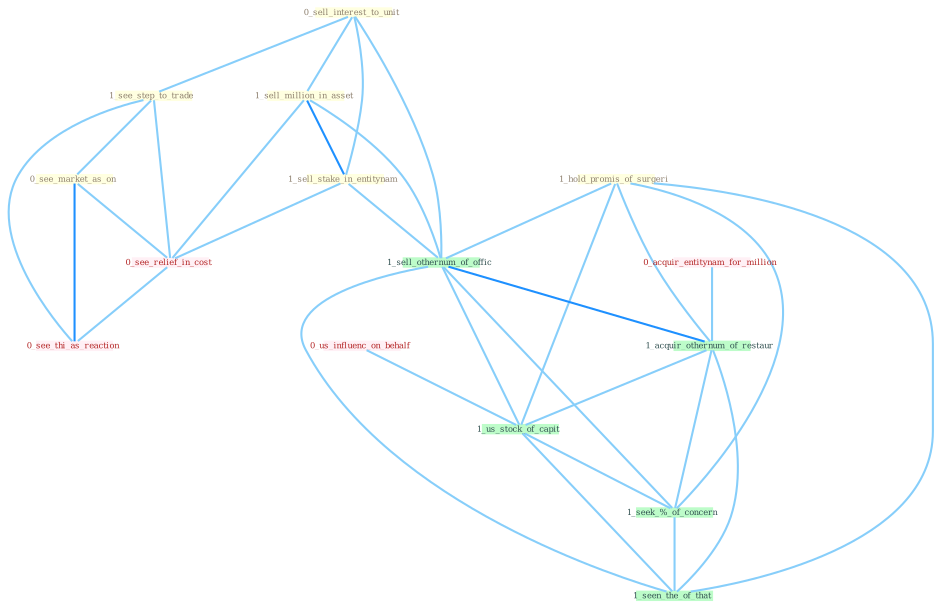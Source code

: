 Graph G{ 
    node
    [shape=polygon,style=filled,width=.5,height=.06,color="#BDFCC9",fixedsize=true,fontsize=4,
    fontcolor="#2f4f4f"];
    {node
    [color="#ffffe0", fontcolor="#8b7d6b"] "0_sell_interest_to_unit " "1_hold_promis_of_surgeri " "1_sell_million_in_asset " "1_see_step_to_trade " "0_see_market_as_on " "1_sell_stake_in_entitynam "}
{node [color="#fff0f5", fontcolor="#b22222"] "0_acquir_entitynam_for_million " "0_us_influenc_on_behalf " "0_see_relief_in_cost " "0_see_thi_as_reaction "}
edge [color="#B0E2FF"];

	"0_sell_interest_to_unit " -- "1_sell_million_in_asset " [w="1", color="#87cefa" ];
	"0_sell_interest_to_unit " -- "1_see_step_to_trade " [w="1", color="#87cefa" ];
	"0_sell_interest_to_unit " -- "1_sell_stake_in_entitynam " [w="1", color="#87cefa" ];
	"0_sell_interest_to_unit " -- "1_sell_othernum_of_offic " [w="1", color="#87cefa" ];
	"1_hold_promis_of_surgeri " -- "1_sell_othernum_of_offic " [w="1", color="#87cefa" ];
	"1_hold_promis_of_surgeri " -- "1_acquir_othernum_of_restaur " [w="1", color="#87cefa" ];
	"1_hold_promis_of_surgeri " -- "1_us_stock_of_capit " [w="1", color="#87cefa" ];
	"1_hold_promis_of_surgeri " -- "1_seek_%_of_concern " [w="1", color="#87cefa" ];
	"1_hold_promis_of_surgeri " -- "1_seen_the_of_that " [w="1", color="#87cefa" ];
	"1_sell_million_in_asset " -- "1_sell_stake_in_entitynam " [w="2", color="#1e90ff" , len=0.8];
	"1_sell_million_in_asset " -- "1_sell_othernum_of_offic " [w="1", color="#87cefa" ];
	"1_sell_million_in_asset " -- "0_see_relief_in_cost " [w="1", color="#87cefa" ];
	"1_see_step_to_trade " -- "0_see_market_as_on " [w="1", color="#87cefa" ];
	"1_see_step_to_trade " -- "0_see_relief_in_cost " [w="1", color="#87cefa" ];
	"1_see_step_to_trade " -- "0_see_thi_as_reaction " [w="1", color="#87cefa" ];
	"0_see_market_as_on " -- "0_see_relief_in_cost " [w="1", color="#87cefa" ];
	"0_see_market_as_on " -- "0_see_thi_as_reaction " [w="2", color="#1e90ff" , len=0.8];
	"1_sell_stake_in_entitynam " -- "1_sell_othernum_of_offic " [w="1", color="#87cefa" ];
	"1_sell_stake_in_entitynam " -- "0_see_relief_in_cost " [w="1", color="#87cefa" ];
	"0_acquir_entitynam_for_million " -- "1_acquir_othernum_of_restaur " [w="1", color="#87cefa" ];
	"1_sell_othernum_of_offic " -- "1_acquir_othernum_of_restaur " [w="2", color="#1e90ff" , len=0.8];
	"1_sell_othernum_of_offic " -- "1_us_stock_of_capit " [w="1", color="#87cefa" ];
	"1_sell_othernum_of_offic " -- "1_seek_%_of_concern " [w="1", color="#87cefa" ];
	"1_sell_othernum_of_offic " -- "1_seen_the_of_that " [w="1", color="#87cefa" ];
	"0_us_influenc_on_behalf " -- "1_us_stock_of_capit " [w="1", color="#87cefa" ];
	"0_see_relief_in_cost " -- "0_see_thi_as_reaction " [w="1", color="#87cefa" ];
	"1_acquir_othernum_of_restaur " -- "1_us_stock_of_capit " [w="1", color="#87cefa" ];
	"1_acquir_othernum_of_restaur " -- "1_seek_%_of_concern " [w="1", color="#87cefa" ];
	"1_acquir_othernum_of_restaur " -- "1_seen_the_of_that " [w="1", color="#87cefa" ];
	"1_us_stock_of_capit " -- "1_seek_%_of_concern " [w="1", color="#87cefa" ];
	"1_us_stock_of_capit " -- "1_seen_the_of_that " [w="1", color="#87cefa" ];
	"1_seek_%_of_concern " -- "1_seen_the_of_that " [w="1", color="#87cefa" ];
}